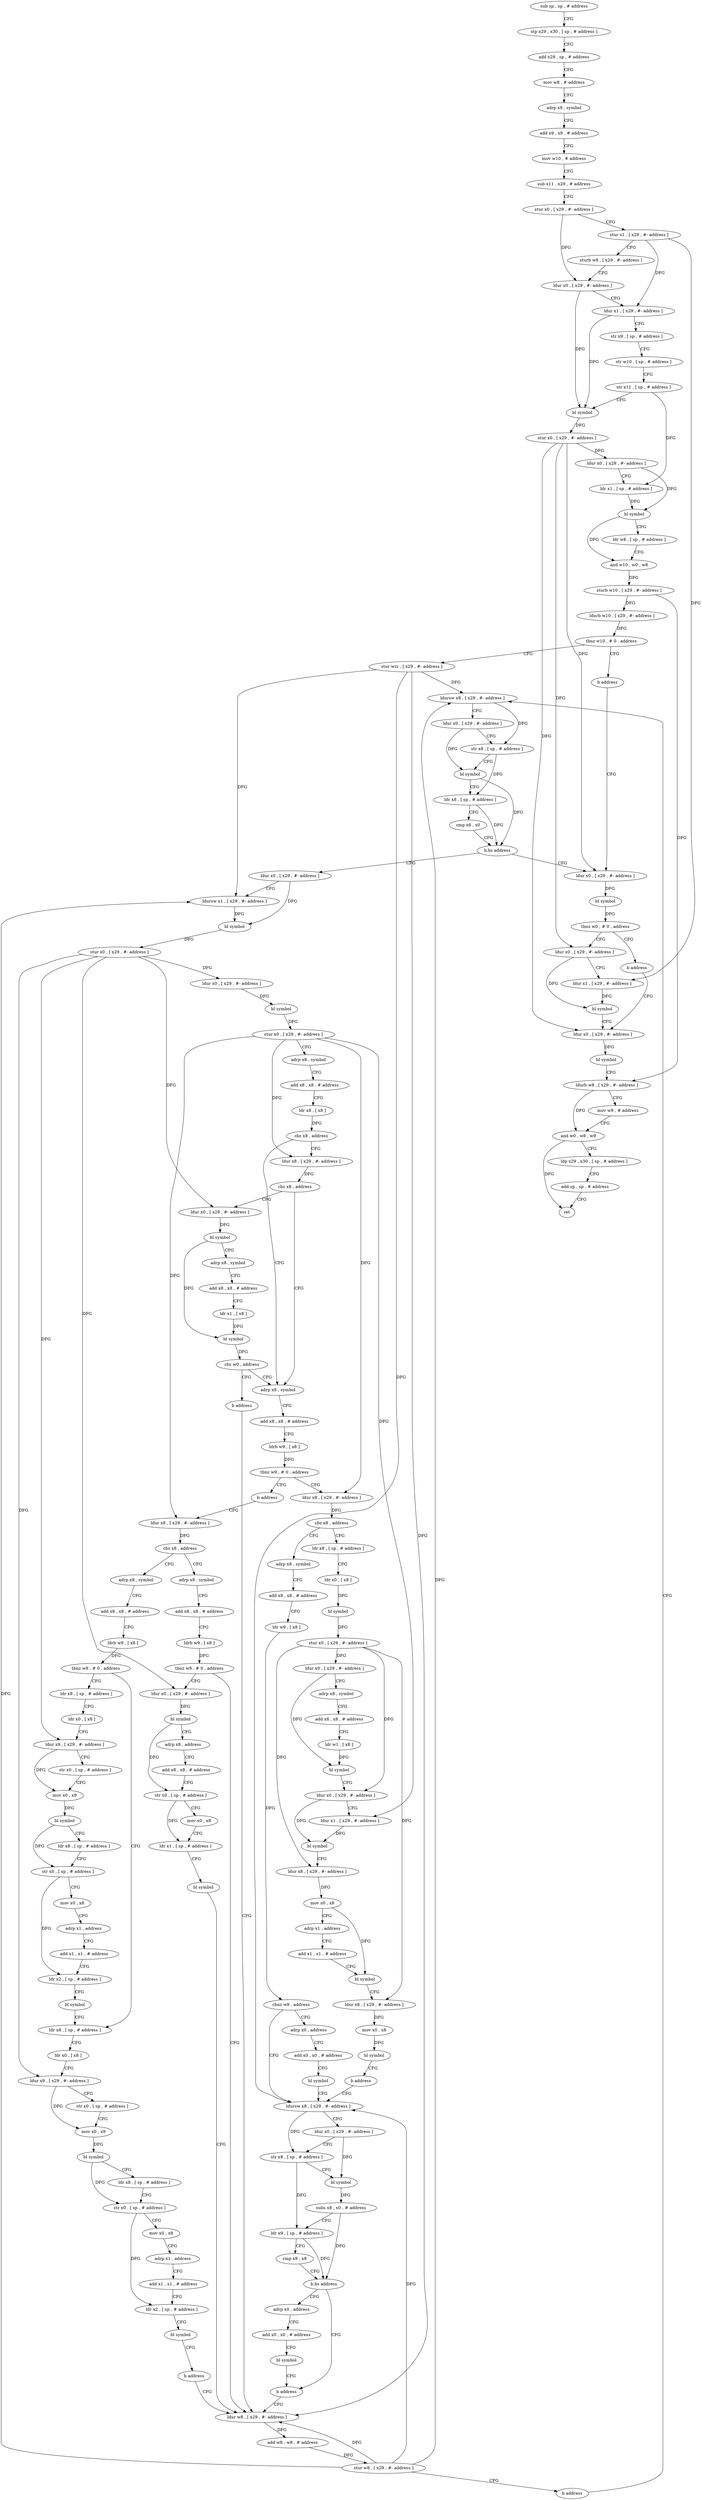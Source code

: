 digraph "func" {
"4217344" [label = "sub sp , sp , # address" ]
"4217348" [label = "stp x29 , x30 , [ sp , # address ]" ]
"4217352" [label = "add x29 , sp , # address" ]
"4217356" [label = "mov w8 , # address" ]
"4217360" [label = "adrp x9 , symbol" ]
"4217364" [label = "add x9 , x9 , # address" ]
"4217368" [label = "mov w10 , # address" ]
"4217372" [label = "sub x11 , x29 , # address" ]
"4217376" [label = "stur x0 , [ x29 , #- address ]" ]
"4217380" [label = "stur x1 , [ x29 , #- address ]" ]
"4217384" [label = "sturb w8 , [ x29 , #- address ]" ]
"4217388" [label = "ldur x0 , [ x29 , #- address ]" ]
"4217392" [label = "ldur x1 , [ x29 , #- address ]" ]
"4217396" [label = "str x9 , [ sp , # address ]" ]
"4217400" [label = "str w10 , [ sp , # address ]" ]
"4217404" [label = "str x11 , [ sp , # address ]" ]
"4217408" [label = "bl symbol" ]
"4217412" [label = "stur x0 , [ x29 , #- address ]" ]
"4217416" [label = "ldur x0 , [ x29 , #- address ]" ]
"4217420" [label = "ldr x1 , [ sp , # address ]" ]
"4217424" [label = "bl symbol" ]
"4217428" [label = "ldr w8 , [ sp , # address ]" ]
"4217432" [label = "and w10 , w0 , w8" ]
"4217436" [label = "sturb w10 , [ x29 , #- address ]" ]
"4217440" [label = "ldurb w10 , [ x29 , #- address ]" ]
"4217444" [label = "tbnz w10 , # 0 , address" ]
"4217452" [label = "stur wzr , [ x29 , #- address ]" ]
"4217448" [label = "b address" ]
"4217456" [label = "ldursw x8 , [ x29 , #- address ]" ]
"4217952" [label = "ldur x0 , [ x29 , #- address ]" ]
"4217956" [label = "bl symbol" ]
"4217960" [label = "tbnz w0 , # 0 , address" ]
"4217968" [label = "ldur x0 , [ x29 , #- address ]" ]
"4217964" [label = "b address" ]
"4217484" [label = "ldur x0 , [ x29 , #- address ]" ]
"4217488" [label = "ldursw x1 , [ x29 , #- address ]" ]
"4217492" [label = "bl symbol" ]
"4217496" [label = "stur x0 , [ x29 , #- address ]" ]
"4217500" [label = "ldur x0 , [ x29 , #- address ]" ]
"4217504" [label = "bl symbol" ]
"4217508" [label = "stur x0 , [ x29 , #- address ]" ]
"4217512" [label = "adrp x8 , symbol" ]
"4217516" [label = "add x8 , x8 , # address" ]
"4217520" [label = "ldr x8 , [ x8 ]" ]
"4217524" [label = "cbz x8 , address" ]
"4217568" [label = "adrp x8 , symbol" ]
"4217528" [label = "ldur x8 , [ x29 , #- address ]" ]
"4217972" [label = "ldur x1 , [ x29 , #- address ]" ]
"4217976" [label = "bl symbol" ]
"4217980" [label = "ldur x0 , [ x29 , #- address ]" ]
"4217572" [label = "add x8 , x8 , # address" ]
"4217576" [label = "ldrb w9 , [ x8 ]" ]
"4217580" [label = "tbnz w9 , # 0 , address" ]
"4217588" [label = "ldur x8 , [ x29 , #- address ]" ]
"4217584" [label = "b address" ]
"4217532" [label = "cbz x8 , address" ]
"4217536" [label = "ldur x0 , [ x29 , #- address ]" ]
"4217984" [label = "bl symbol" ]
"4217988" [label = "ldurb w8 , [ x29 , #- address ]" ]
"4217992" [label = "mov w9 , # address" ]
"4217996" [label = "and w0 , w8 , w9" ]
"4218000" [label = "ldp x29 , x30 , [ sp , # address ]" ]
"4218004" [label = "add sp , sp , # address" ]
"4218008" [label = "ret" ]
"4217592" [label = "cbz x8 , address" ]
"4217680" [label = "adrp x8 , symbol" ]
"4217596" [label = "ldr x8 , [ sp , # address ]" ]
"4217756" [label = "ldur x8 , [ x29 , #- address ]" ]
"4217540" [label = "bl symbol" ]
"4217544" [label = "adrp x8 , symbol" ]
"4217548" [label = "add x8 , x8 , # address" ]
"4217552" [label = "ldr x1 , [ x8 ]" ]
"4217556" [label = "bl symbol" ]
"4217560" [label = "cbz w0 , address" ]
"4217564" [label = "b address" ]
"4217684" [label = "add x8 , x8 , # address" ]
"4217688" [label = "ldr w9 , [ x8 ]" ]
"4217692" [label = "cbnz w9 , address" ]
"4217708" [label = "ldursw x8 , [ x29 , #- address ]" ]
"4217696" [label = "adrp x0 , address" ]
"4217600" [label = "ldr x0 , [ x8 ]" ]
"4217604" [label = "bl symbol" ]
"4217608" [label = "stur x0 , [ x29 , #- address ]" ]
"4217612" [label = "ldur x0 , [ x29 , #- address ]" ]
"4217616" [label = "adrp x8 , symbol" ]
"4217620" [label = "add x8 , x8 , # address" ]
"4217624" [label = "ldr w1 , [ x8 ]" ]
"4217628" [label = "bl symbol" ]
"4217632" [label = "ldur x0 , [ x29 , #- address ]" ]
"4217636" [label = "ldur x1 , [ x29 , #- address ]" ]
"4217640" [label = "bl symbol" ]
"4217644" [label = "ldur x8 , [ x29 , #- address ]" ]
"4217648" [label = "mov x0 , x8" ]
"4217652" [label = "adrp x1 , address" ]
"4217656" [label = "add x1 , x1 , # address" ]
"4217660" [label = "bl symbol" ]
"4217664" [label = "ldur x8 , [ x29 , #- address ]" ]
"4217668" [label = "mov x0 , x8" ]
"4217672" [label = "bl symbol" ]
"4217676" [label = "b address" ]
"4217760" [label = "cbz x8 , address" ]
"4217888" [label = "adrp x8 , symbol" ]
"4217764" [label = "adrp x8 , symbol" ]
"4217936" [label = "ldur w8 , [ x29 , #- address ]" ]
"4217712" [label = "ldur x0 , [ x29 , #- address ]" ]
"4217716" [label = "str x8 , [ sp , # address ]" ]
"4217720" [label = "bl symbol" ]
"4217724" [label = "subs x8 , x0 , # address" ]
"4217728" [label = "ldr x9 , [ sp , # address ]" ]
"4217732" [label = "cmp x9 , x8" ]
"4217736" [label = "b.hs address" ]
"4217752" [label = "b address" ]
"4217740" [label = "adrp x0 , address" ]
"4217700" [label = "add x0 , x0 , # address" ]
"4217704" [label = "bl symbol" ]
"4217892" [label = "add x8 , x8 , # address" ]
"4217896" [label = "ldrb w9 , [ x8 ]" ]
"4217900" [label = "tbnz w9 , # 0 , address" ]
"4217904" [label = "ldur x0 , [ x29 , #- address ]" ]
"4217768" [label = "add x8 , x8 , # address" ]
"4217772" [label = "ldrb w9 , [ x8 ]" ]
"4217776" [label = "tbnz w9 , # 0 , address" ]
"4217832" [label = "ldr x8 , [ sp , # address ]" ]
"4217780" [label = "ldr x8 , [ sp , # address ]" ]
"4217940" [label = "add w8 , w8 , # address" ]
"4217944" [label = "stur w8 , [ x29 , #- address ]" ]
"4217948" [label = "b address" ]
"4217744" [label = "add x0 , x0 , # address" ]
"4217748" [label = "bl symbol" ]
"4217908" [label = "bl symbol" ]
"4217912" [label = "adrp x8 , address" ]
"4217916" [label = "add x8 , x8 , # address" ]
"4217920" [label = "str x0 , [ sp , # address ]" ]
"4217924" [label = "mov x0 , x8" ]
"4217928" [label = "ldr x1 , [ sp , # address ]" ]
"4217932" [label = "bl symbol" ]
"4217836" [label = "ldr x0 , [ x8 ]" ]
"4217840" [label = "ldur x9 , [ x29 , #- address ]" ]
"4217844" [label = "str x0 , [ sp , # address ]" ]
"4217848" [label = "mov x0 , x9" ]
"4217852" [label = "bl symbol" ]
"4217856" [label = "ldr x8 , [ sp , # address ]" ]
"4217860" [label = "str x0 , [ sp , # address ]" ]
"4217864" [label = "mov x0 , x8" ]
"4217868" [label = "adrp x1 , address" ]
"4217872" [label = "add x1 , x1 , # address" ]
"4217876" [label = "ldr x2 , [ sp , # address ]" ]
"4217880" [label = "bl symbol" ]
"4217884" [label = "b address" ]
"4217784" [label = "ldr x0 , [ x8 ]" ]
"4217788" [label = "ldur x9 , [ x29 , #- address ]" ]
"4217792" [label = "str x0 , [ sp , # address ]" ]
"4217796" [label = "mov x0 , x9" ]
"4217800" [label = "bl symbol" ]
"4217804" [label = "ldr x8 , [ sp , # address ]" ]
"4217808" [label = "str x0 , [ sp , # address ]" ]
"4217812" [label = "mov x0 , x8" ]
"4217816" [label = "adrp x1 , address" ]
"4217820" [label = "add x1 , x1 , # address" ]
"4217824" [label = "ldr x2 , [ sp , # address ]" ]
"4217828" [label = "bl symbol" ]
"4217460" [label = "ldur x0 , [ x29 , #- address ]" ]
"4217464" [label = "str x8 , [ sp , # address ]" ]
"4217468" [label = "bl symbol" ]
"4217472" [label = "ldr x8 , [ sp , # address ]" ]
"4217476" [label = "cmp x8 , x0" ]
"4217480" [label = "b.hs address" ]
"4217344" -> "4217348" [ label = "CFG" ]
"4217348" -> "4217352" [ label = "CFG" ]
"4217352" -> "4217356" [ label = "CFG" ]
"4217356" -> "4217360" [ label = "CFG" ]
"4217360" -> "4217364" [ label = "CFG" ]
"4217364" -> "4217368" [ label = "CFG" ]
"4217368" -> "4217372" [ label = "CFG" ]
"4217372" -> "4217376" [ label = "CFG" ]
"4217376" -> "4217380" [ label = "CFG" ]
"4217376" -> "4217388" [ label = "DFG" ]
"4217380" -> "4217384" [ label = "CFG" ]
"4217380" -> "4217392" [ label = "DFG" ]
"4217380" -> "4217972" [ label = "DFG" ]
"4217384" -> "4217388" [ label = "CFG" ]
"4217388" -> "4217392" [ label = "CFG" ]
"4217388" -> "4217408" [ label = "DFG" ]
"4217392" -> "4217396" [ label = "CFG" ]
"4217392" -> "4217408" [ label = "DFG" ]
"4217396" -> "4217400" [ label = "CFG" ]
"4217400" -> "4217404" [ label = "CFG" ]
"4217404" -> "4217408" [ label = "CFG" ]
"4217404" -> "4217420" [ label = "DFG" ]
"4217408" -> "4217412" [ label = "DFG" ]
"4217412" -> "4217416" [ label = "DFG" ]
"4217412" -> "4217952" [ label = "DFG" ]
"4217412" -> "4217968" [ label = "DFG" ]
"4217412" -> "4217980" [ label = "DFG" ]
"4217416" -> "4217420" [ label = "CFG" ]
"4217416" -> "4217424" [ label = "DFG" ]
"4217420" -> "4217424" [ label = "DFG" ]
"4217424" -> "4217428" [ label = "CFG" ]
"4217424" -> "4217432" [ label = "DFG" ]
"4217428" -> "4217432" [ label = "CFG" ]
"4217432" -> "4217436" [ label = "DFG" ]
"4217436" -> "4217440" [ label = "DFG" ]
"4217436" -> "4217988" [ label = "DFG" ]
"4217440" -> "4217444" [ label = "DFG" ]
"4217444" -> "4217452" [ label = "CFG" ]
"4217444" -> "4217448" [ label = "CFG" ]
"4217452" -> "4217456" [ label = "DFG" ]
"4217452" -> "4217488" [ label = "DFG" ]
"4217452" -> "4217708" [ label = "DFG" ]
"4217452" -> "4217936" [ label = "DFG" ]
"4217448" -> "4217952" [ label = "CFG" ]
"4217456" -> "4217460" [ label = "CFG" ]
"4217456" -> "4217464" [ label = "DFG" ]
"4217952" -> "4217956" [ label = "DFG" ]
"4217956" -> "4217960" [ label = "DFG" ]
"4217960" -> "4217968" [ label = "CFG" ]
"4217960" -> "4217964" [ label = "CFG" ]
"4217968" -> "4217972" [ label = "CFG" ]
"4217968" -> "4217976" [ label = "DFG" ]
"4217964" -> "4217980" [ label = "CFG" ]
"4217484" -> "4217488" [ label = "CFG" ]
"4217484" -> "4217492" [ label = "DFG" ]
"4217488" -> "4217492" [ label = "DFG" ]
"4217492" -> "4217496" [ label = "DFG" ]
"4217496" -> "4217500" [ label = "DFG" ]
"4217496" -> "4217536" [ label = "DFG" ]
"4217496" -> "4217904" [ label = "DFG" ]
"4217496" -> "4217840" [ label = "DFG" ]
"4217496" -> "4217788" [ label = "DFG" ]
"4217500" -> "4217504" [ label = "DFG" ]
"4217504" -> "4217508" [ label = "DFG" ]
"4217508" -> "4217512" [ label = "CFG" ]
"4217508" -> "4217528" [ label = "DFG" ]
"4217508" -> "4217588" [ label = "DFG" ]
"4217508" -> "4217636" [ label = "DFG" ]
"4217508" -> "4217756" [ label = "DFG" ]
"4217512" -> "4217516" [ label = "CFG" ]
"4217516" -> "4217520" [ label = "CFG" ]
"4217520" -> "4217524" [ label = "DFG" ]
"4217524" -> "4217568" [ label = "CFG" ]
"4217524" -> "4217528" [ label = "CFG" ]
"4217568" -> "4217572" [ label = "CFG" ]
"4217528" -> "4217532" [ label = "DFG" ]
"4217972" -> "4217976" [ label = "DFG" ]
"4217976" -> "4217980" [ label = "CFG" ]
"4217980" -> "4217984" [ label = "DFG" ]
"4217572" -> "4217576" [ label = "CFG" ]
"4217576" -> "4217580" [ label = "DFG" ]
"4217580" -> "4217588" [ label = "CFG" ]
"4217580" -> "4217584" [ label = "CFG" ]
"4217588" -> "4217592" [ label = "DFG" ]
"4217584" -> "4217756" [ label = "CFG" ]
"4217532" -> "4217568" [ label = "CFG" ]
"4217532" -> "4217536" [ label = "CFG" ]
"4217536" -> "4217540" [ label = "DFG" ]
"4217984" -> "4217988" [ label = "CFG" ]
"4217988" -> "4217992" [ label = "CFG" ]
"4217988" -> "4217996" [ label = "DFG" ]
"4217992" -> "4217996" [ label = "CFG" ]
"4217996" -> "4218000" [ label = "CFG" ]
"4217996" -> "4218008" [ label = "DFG" ]
"4218000" -> "4218004" [ label = "CFG" ]
"4218004" -> "4218008" [ label = "CFG" ]
"4217592" -> "4217680" [ label = "CFG" ]
"4217592" -> "4217596" [ label = "CFG" ]
"4217680" -> "4217684" [ label = "CFG" ]
"4217596" -> "4217600" [ label = "CFG" ]
"4217756" -> "4217760" [ label = "DFG" ]
"4217540" -> "4217544" [ label = "CFG" ]
"4217540" -> "4217556" [ label = "DFG" ]
"4217544" -> "4217548" [ label = "CFG" ]
"4217548" -> "4217552" [ label = "CFG" ]
"4217552" -> "4217556" [ label = "DFG" ]
"4217556" -> "4217560" [ label = "DFG" ]
"4217560" -> "4217568" [ label = "CFG" ]
"4217560" -> "4217564" [ label = "CFG" ]
"4217564" -> "4217936" [ label = "CFG" ]
"4217684" -> "4217688" [ label = "CFG" ]
"4217688" -> "4217692" [ label = "DFG" ]
"4217692" -> "4217708" [ label = "CFG" ]
"4217692" -> "4217696" [ label = "CFG" ]
"4217708" -> "4217712" [ label = "CFG" ]
"4217708" -> "4217716" [ label = "DFG" ]
"4217696" -> "4217700" [ label = "CFG" ]
"4217600" -> "4217604" [ label = "DFG" ]
"4217604" -> "4217608" [ label = "DFG" ]
"4217608" -> "4217612" [ label = "DFG" ]
"4217608" -> "4217632" [ label = "DFG" ]
"4217608" -> "4217644" [ label = "DFG" ]
"4217608" -> "4217664" [ label = "DFG" ]
"4217612" -> "4217616" [ label = "CFG" ]
"4217612" -> "4217628" [ label = "DFG" ]
"4217616" -> "4217620" [ label = "CFG" ]
"4217620" -> "4217624" [ label = "CFG" ]
"4217624" -> "4217628" [ label = "DFG" ]
"4217628" -> "4217632" [ label = "CFG" ]
"4217632" -> "4217636" [ label = "CFG" ]
"4217632" -> "4217640" [ label = "DFG" ]
"4217636" -> "4217640" [ label = "DFG" ]
"4217640" -> "4217644" [ label = "CFG" ]
"4217644" -> "4217648" [ label = "DFG" ]
"4217648" -> "4217652" [ label = "CFG" ]
"4217648" -> "4217660" [ label = "DFG" ]
"4217652" -> "4217656" [ label = "CFG" ]
"4217656" -> "4217660" [ label = "CFG" ]
"4217660" -> "4217664" [ label = "CFG" ]
"4217664" -> "4217668" [ label = "DFG" ]
"4217668" -> "4217672" [ label = "DFG" ]
"4217672" -> "4217676" [ label = "CFG" ]
"4217676" -> "4217708" [ label = "CFG" ]
"4217760" -> "4217888" [ label = "CFG" ]
"4217760" -> "4217764" [ label = "CFG" ]
"4217888" -> "4217892" [ label = "CFG" ]
"4217764" -> "4217768" [ label = "CFG" ]
"4217936" -> "4217940" [ label = "DFG" ]
"4217712" -> "4217716" [ label = "CFG" ]
"4217712" -> "4217720" [ label = "DFG" ]
"4217716" -> "4217720" [ label = "CFG" ]
"4217716" -> "4217728" [ label = "DFG" ]
"4217720" -> "4217724" [ label = "DFG" ]
"4217724" -> "4217728" [ label = "CFG" ]
"4217724" -> "4217736" [ label = "DFG" ]
"4217728" -> "4217732" [ label = "CFG" ]
"4217728" -> "4217736" [ label = "DFG" ]
"4217732" -> "4217736" [ label = "CFG" ]
"4217736" -> "4217752" [ label = "CFG" ]
"4217736" -> "4217740" [ label = "CFG" ]
"4217752" -> "4217936" [ label = "CFG" ]
"4217740" -> "4217744" [ label = "CFG" ]
"4217700" -> "4217704" [ label = "CFG" ]
"4217704" -> "4217708" [ label = "CFG" ]
"4217892" -> "4217896" [ label = "CFG" ]
"4217896" -> "4217900" [ label = "DFG" ]
"4217900" -> "4217936" [ label = "CFG" ]
"4217900" -> "4217904" [ label = "CFG" ]
"4217904" -> "4217908" [ label = "DFG" ]
"4217768" -> "4217772" [ label = "CFG" ]
"4217772" -> "4217776" [ label = "DFG" ]
"4217776" -> "4217832" [ label = "CFG" ]
"4217776" -> "4217780" [ label = "CFG" ]
"4217832" -> "4217836" [ label = "CFG" ]
"4217780" -> "4217784" [ label = "CFG" ]
"4217940" -> "4217944" [ label = "DFG" ]
"4217944" -> "4217948" [ label = "CFG" ]
"4217944" -> "4217456" [ label = "DFG" ]
"4217944" -> "4217488" [ label = "DFG" ]
"4217944" -> "4217708" [ label = "DFG" ]
"4217944" -> "4217936" [ label = "DFG" ]
"4217948" -> "4217456" [ label = "CFG" ]
"4217744" -> "4217748" [ label = "CFG" ]
"4217748" -> "4217752" [ label = "CFG" ]
"4217908" -> "4217912" [ label = "CFG" ]
"4217908" -> "4217920" [ label = "DFG" ]
"4217912" -> "4217916" [ label = "CFG" ]
"4217916" -> "4217920" [ label = "CFG" ]
"4217920" -> "4217924" [ label = "CFG" ]
"4217920" -> "4217928" [ label = "DFG" ]
"4217924" -> "4217928" [ label = "CFG" ]
"4217928" -> "4217932" [ label = "CFG" ]
"4217932" -> "4217936" [ label = "CFG" ]
"4217836" -> "4217840" [ label = "CFG" ]
"4217840" -> "4217844" [ label = "CFG" ]
"4217840" -> "4217848" [ label = "DFG" ]
"4217844" -> "4217848" [ label = "CFG" ]
"4217848" -> "4217852" [ label = "DFG" ]
"4217852" -> "4217856" [ label = "CFG" ]
"4217852" -> "4217860" [ label = "DFG" ]
"4217856" -> "4217860" [ label = "CFG" ]
"4217860" -> "4217864" [ label = "CFG" ]
"4217860" -> "4217876" [ label = "DFG" ]
"4217864" -> "4217868" [ label = "CFG" ]
"4217868" -> "4217872" [ label = "CFG" ]
"4217872" -> "4217876" [ label = "CFG" ]
"4217876" -> "4217880" [ label = "CFG" ]
"4217880" -> "4217884" [ label = "CFG" ]
"4217884" -> "4217936" [ label = "CFG" ]
"4217784" -> "4217788" [ label = "CFG" ]
"4217788" -> "4217792" [ label = "CFG" ]
"4217788" -> "4217796" [ label = "DFG" ]
"4217792" -> "4217796" [ label = "CFG" ]
"4217796" -> "4217800" [ label = "DFG" ]
"4217800" -> "4217804" [ label = "CFG" ]
"4217800" -> "4217808" [ label = "DFG" ]
"4217804" -> "4217808" [ label = "CFG" ]
"4217808" -> "4217812" [ label = "CFG" ]
"4217808" -> "4217824" [ label = "DFG" ]
"4217812" -> "4217816" [ label = "CFG" ]
"4217816" -> "4217820" [ label = "CFG" ]
"4217820" -> "4217824" [ label = "CFG" ]
"4217824" -> "4217828" [ label = "CFG" ]
"4217828" -> "4217832" [ label = "CFG" ]
"4217460" -> "4217464" [ label = "CFG" ]
"4217460" -> "4217468" [ label = "DFG" ]
"4217464" -> "4217468" [ label = "CFG" ]
"4217464" -> "4217472" [ label = "DFG" ]
"4217468" -> "4217472" [ label = "CFG" ]
"4217468" -> "4217480" [ label = "DFG" ]
"4217472" -> "4217476" [ label = "CFG" ]
"4217472" -> "4217480" [ label = "DFG" ]
"4217476" -> "4217480" [ label = "CFG" ]
"4217480" -> "4217952" [ label = "CFG" ]
"4217480" -> "4217484" [ label = "CFG" ]
}
